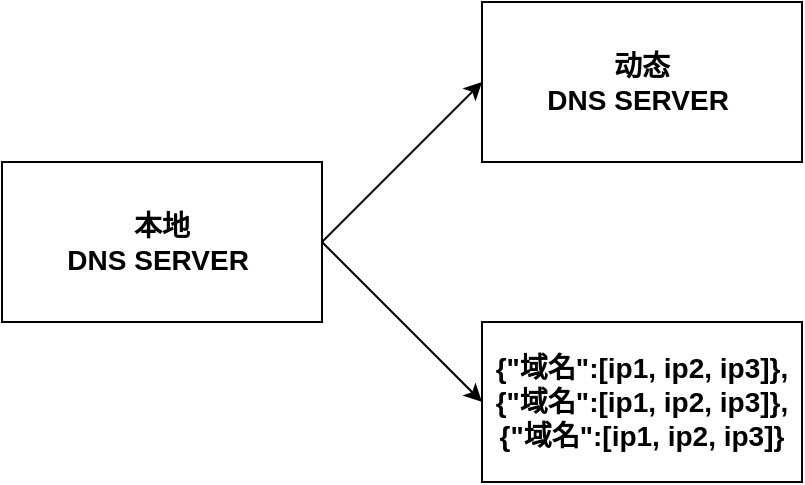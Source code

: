 <mxfile version="15.9.6" type="github">
  <diagram id="TeIEPSbulT25f1bXOIrF" name="Page-1">
    <mxGraphModel dx="1422" dy="762" grid="1" gridSize="10" guides="1" tooltips="1" connect="1" arrows="1" fold="1" page="1" pageScale="1" pageWidth="827" pageHeight="1169" math="0" shadow="0">
      <root>
        <mxCell id="0" />
        <mxCell id="1" parent="0" />
        <mxCell id="1tmyIqP7h5Oj3jBUB5zD-1" value="本地&lt;br&gt;DNS SERVER&amp;nbsp;" style="rounded=0;whiteSpace=wrap;html=1;fontSize=14;fontStyle=1" vertex="1" parent="1">
          <mxGeometry x="80" y="160" width="160" height="80" as="geometry" />
        </mxCell>
        <mxCell id="1tmyIqP7h5Oj3jBUB5zD-2" value="动态&lt;br&gt;DNS SERVER&amp;nbsp;" style="rounded=0;whiteSpace=wrap;html=1;fontSize=14;fontStyle=1" vertex="1" parent="1">
          <mxGeometry x="320" y="80" width="160" height="80" as="geometry" />
        </mxCell>
        <mxCell id="1tmyIqP7h5Oj3jBUB5zD-3" value="{&quot;域名&quot;:[ip1, ip2, ip3]},&lt;br&gt;{&quot;域名&quot;:[ip1, ip2, ip3]},&lt;br&gt;{&quot;域名&quot;:[ip1, ip2, ip3]}" style="rounded=0;whiteSpace=wrap;html=1;fontSize=14;fontStyle=1;align=center;" vertex="1" parent="1">
          <mxGeometry x="320" y="240" width="160" height="80" as="geometry" />
        </mxCell>
        <mxCell id="1tmyIqP7h5Oj3jBUB5zD-10" value="" style="endArrow=classic;html=1;rounded=0;fontSize=14;entryX=0;entryY=0.5;entryDx=0;entryDy=0;" edge="1" parent="1" target="1tmyIqP7h5Oj3jBUB5zD-2">
          <mxGeometry width="50" height="50" relative="1" as="geometry">
            <mxPoint x="240" y="200" as="sourcePoint" />
            <mxPoint x="290" y="150" as="targetPoint" />
          </mxGeometry>
        </mxCell>
        <mxCell id="1tmyIqP7h5Oj3jBUB5zD-11" value="" style="endArrow=classic;html=1;rounded=0;fontSize=14;exitX=1;exitY=0.5;exitDx=0;exitDy=0;" edge="1" parent="1" source="1tmyIqP7h5Oj3jBUB5zD-1">
          <mxGeometry width="50" height="50" relative="1" as="geometry">
            <mxPoint x="240" y="240" as="sourcePoint" />
            <mxPoint x="320" y="280" as="targetPoint" />
          </mxGeometry>
        </mxCell>
      </root>
    </mxGraphModel>
  </diagram>
</mxfile>
